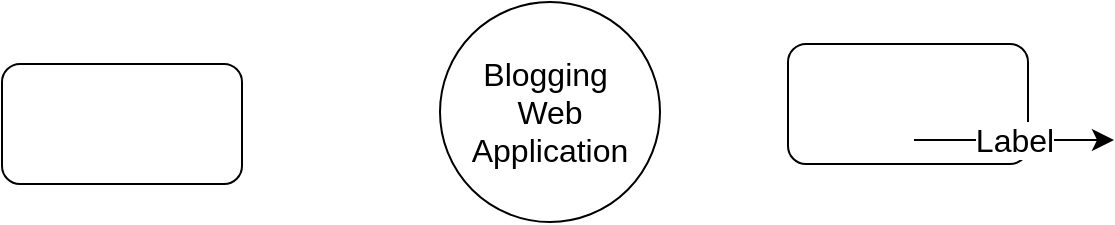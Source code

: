 <mxfile version="21.2.2" type="device">
  <diagram name="Page-1" id="0fQPUFrqwdAYh73Q5fAM">
    <mxGraphModel dx="1115" dy="494" grid="0" gridSize="10" guides="1" tooltips="1" connect="1" arrows="1" fold="1" page="0" pageScale="1" pageWidth="850" pageHeight="1100" math="0" shadow="0">
      <root>
        <mxCell id="0" />
        <mxCell id="1" parent="0" />
        <mxCell id="g2Yn0oz4SPjNdSp6eofE-1" value="Blogging&amp;nbsp;&lt;br&gt;Web&lt;br&gt;Application" style="ellipse;whiteSpace=wrap;html=1;aspect=fixed;fontSize=16;" vertex="1" parent="1">
          <mxGeometry x="246" y="131" width="110" height="110" as="geometry" />
        </mxCell>
        <mxCell id="g2Yn0oz4SPjNdSp6eofE-2" value="" style="rounded=1;whiteSpace=wrap;html=1;fontSize=16;" vertex="1" parent="1">
          <mxGeometry x="27" y="162" width="120" height="60" as="geometry" />
        </mxCell>
        <mxCell id="g2Yn0oz4SPjNdSp6eofE-3" value="" style="rounded=1;whiteSpace=wrap;html=1;fontSize=16;" vertex="1" parent="1">
          <mxGeometry x="420" y="152" width="120" height="60" as="geometry" />
        </mxCell>
        <mxCell id="g2Yn0oz4SPjNdSp6eofE-7" value="" style="endArrow=classic;html=1;rounded=0;fontSize=12;startSize=8;endSize=8;curved=1;" edge="1" parent="1">
          <mxGeometry relative="1" as="geometry">
            <mxPoint x="483" y="200" as="sourcePoint" />
            <mxPoint x="583" y="200" as="targetPoint" />
          </mxGeometry>
        </mxCell>
        <mxCell id="g2Yn0oz4SPjNdSp6eofE-8" value="Label" style="edgeLabel;resizable=0;html=1;align=center;verticalAlign=middle;fontSize=16;" connectable="0" vertex="1" parent="g2Yn0oz4SPjNdSp6eofE-7">
          <mxGeometry relative="1" as="geometry" />
        </mxCell>
      </root>
    </mxGraphModel>
  </diagram>
</mxfile>
